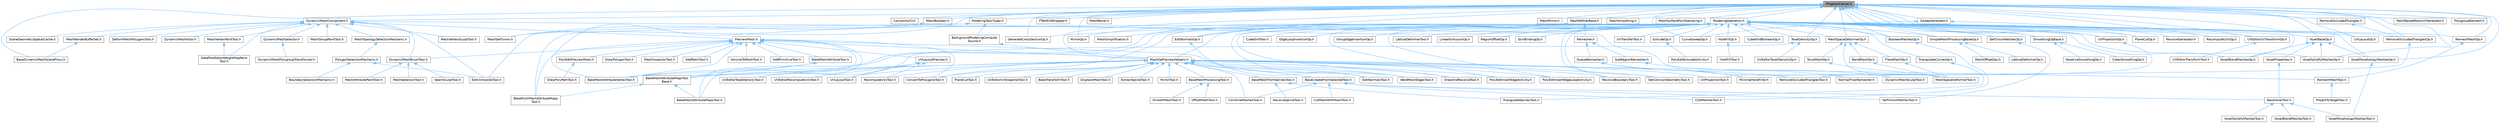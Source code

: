 digraph "ProgressCancel.h"
{
 // INTERACTIVE_SVG=YES
 // LATEX_PDF_SIZE
  bgcolor="transparent";
  edge [fontname=Helvetica,fontsize=10,labelfontname=Helvetica,labelfontsize=10];
  node [fontname=Helvetica,fontsize=10,shape=box,height=0.2,width=0.4];
  Node1 [id="Node000001",label="ProgressCancel.h",height=0.2,width=0.4,color="gray40", fillcolor="grey60", style="filled", fontcolor="black",tooltip=" "];
  Node1 -> Node2 [id="edge1_Node000001_Node000002",dir="back",color="steelblue1",style="solid",tooltip=" "];
  Node2 [id="Node000002",label="BaseDynamicMeshSceneProxy.h",height=0.2,width=0.4,color="grey40", fillcolor="white", style="filled",URL="$d2/dee/BaseDynamicMeshSceneProxy_8h.html",tooltip=" "];
  Node1 -> Node3 [id="edge2_Node000001_Node000003",dir="back",color="steelblue1",style="solid",tooltip=" "];
  Node3 [id="Node000003",label="BooleanMeshesOp.h",height=0.2,width=0.4,color="grey40", fillcolor="white", style="filled",URL="$d4/d35/BooleanMeshesOp_8h.html",tooltip=" "];
  Node3 -> Node4 [id="edge3_Node000003_Node000004",dir="back",color="steelblue1",style="solid",tooltip=" "];
  Node4 [id="Node000004",label="CSGMeshesTool.h",height=0.2,width=0.4,color="grey40", fillcolor="white", style="filled",URL="$db/dd1/CSGMeshesTool_8h.html",tooltip=" "];
  Node1 -> Node5 [id="edge4_Node000001_Node000005",dir="back",color="steelblue1",style="solid",tooltip=" "];
  Node5 [id="Node000005",label="ConvexHull3.h",height=0.2,width=0.4,color="grey40", fillcolor="white", style="filled",URL="$d2/d83/ConvexHull3_8h.html",tooltip=" "];
  Node1 -> Node6 [id="edge5_Node000001_Node000006",dir="back",color="steelblue1",style="solid",tooltip=" "];
  Node6 [id="Node000006",label="CurveSweepOp.h",height=0.2,width=0.4,color="grey40", fillcolor="white", style="filled",URL="$da/d58/CurveSweepOp_8h.html",tooltip=" "];
  Node1 -> Node7 [id="edge6_Node000001_Node000007",dir="back",color="steelblue1",style="solid",tooltip=" "];
  Node7 [id="Node000007",label="DynamicMeshComponent.h",height=0.2,width=0.4,color="grey40", fillcolor="white", style="filled",URL="$d8/d66/DynamicMeshComponent_8h.html",tooltip=" "];
  Node7 -> Node8 [id="edge7_Node000007_Node000008",dir="back",color="steelblue1",style="solid",tooltip=" "];
  Node8 [id="Node000008",label="DataflowEditorWeightMapPaint\lTool.h",height=0.2,width=0.4,color="grey40", fillcolor="white", style="filled",URL="$db/d46/DataflowEditorWeightMapPaintTool_8h.html",tooltip=" "];
  Node7 -> Node9 [id="edge8_Node000007_Node000009",dir="back",color="steelblue1",style="solid",tooltip=" "];
  Node9 [id="Node000009",label="DeformMeshPolygonsTool.h",height=0.2,width=0.4,color="grey40", fillcolor="white", style="filled",URL="$db/d72/DeformMeshPolygonsTool_8h.html",tooltip=" "];
  Node7 -> Node10 [id="edge9_Node000007_Node000010",dir="back",color="steelblue1",style="solid",tooltip=" "];
  Node10 [id="Node000010",label="DynamicMeshActor.h",height=0.2,width=0.4,color="grey40", fillcolor="white", style="filled",URL="$d1/d71/DynamicMeshActor_8h.html",tooltip=" "];
  Node7 -> Node11 [id="edge10_Node000007_Node000011",dir="back",color="steelblue1",style="solid",tooltip=" "];
  Node11 [id="Node000011",label="DynamicMeshBrushTool.h",height=0.2,width=0.4,color="grey40", fillcolor="white", style="filled",URL="$da/d04/DynamicMeshBrushTool_8h.html",tooltip=" "];
  Node11 -> Node12 [id="edge11_Node000011_Node000012",dir="back",color="steelblue1",style="solid",tooltip=" "];
  Node12 [id="Node000012",label="MeshAttributePaintTool.h",height=0.2,width=0.4,color="grey40", fillcolor="white", style="filled",URL="$d3/d29/MeshAttributePaintTool_8h.html",tooltip=" "];
  Node11 -> Node13 [id="edge12_Node000011_Node000013",dir="back",color="steelblue1",style="solid",tooltip=" "];
  Node13 [id="Node000013",label="MeshSelectionTool.h",height=0.2,width=0.4,color="grey40", fillcolor="white", style="filled",URL="$d8/d80/MeshSelectionTool_8h.html",tooltip=" "];
  Node11 -> Node14 [id="edge13_Node000011_Node000014",dir="back",color="steelblue1",style="solid",tooltip=" "];
  Node14 [id="Node000014",label="SeamSculptTool.h",height=0.2,width=0.4,color="grey40", fillcolor="white", style="filled",URL="$d1/d31/SeamSculptTool_8h.html",tooltip=" "];
  Node7 -> Node15 [id="edge14_Node000007_Node000015",dir="back",color="steelblue1",style="solid",tooltip=" "];
  Node15 [id="Node000015",label="DynamicMeshSelector.h",height=0.2,width=0.4,color="grey40", fillcolor="white", style="filled",URL="$dc/d01/DynamicMeshSelector_8h.html",tooltip=" "];
  Node15 -> Node16 [id="edge15_Node000015_Node000016",dir="back",color="steelblue1",style="solid",tooltip=" "];
  Node16 [id="Node000016",label="DynamicMeshPolygroupTransformer.h",height=0.2,width=0.4,color="grey40", fillcolor="white", style="filled",URL="$dc/db2/DynamicMeshPolygroupTransformer_8h.html",tooltip=" "];
  Node7 -> Node17 [id="edge16_Node000007_Node000017",dir="back",color="steelblue1",style="solid",tooltip=" "];
  Node17 [id="Node000017",label="EditUVIslandsTool.h",height=0.2,width=0.4,color="grey40", fillcolor="white", style="filled",URL="$d0/de4/EditUVIslandsTool_8h.html",tooltip=" "];
  Node7 -> Node18 [id="edge17_Node000007_Node000018",dir="back",color="steelblue1",style="solid",tooltip=" "];
  Node18 [id="Node000018",label="MeshGroupPaintTool.h",height=0.2,width=0.4,color="grey40", fillcolor="white", style="filled",URL="$dd/d04/MeshGroupPaintTool_8h.html",tooltip=" "];
  Node7 -> Node19 [id="edge18_Node000007_Node000019",dir="back",color="steelblue1",style="solid",tooltip=" "];
  Node19 [id="Node000019",label="MeshRenderBufferSet.h",height=0.2,width=0.4,color="grey40", fillcolor="white", style="filled",URL="$de/dc2/MeshRenderBufferSet_8h.html",tooltip=" "];
  Node19 -> Node2 [id="edge19_Node000019_Node000002",dir="back",color="steelblue1",style="solid",tooltip=" "];
  Node7 -> Node20 [id="edge20_Node000007_Node000020",dir="back",color="steelblue1",style="solid",tooltip=" "];
  Node20 [id="Node000020",label="MeshSpaceDeformerTool.h",height=0.2,width=0.4,color="grey40", fillcolor="white", style="filled",URL="$d7/dc8/MeshSpaceDeformerTool_8h.html",tooltip=" "];
  Node7 -> Node21 [id="edge21_Node000007_Node000021",dir="back",color="steelblue1",style="solid",tooltip=" "];
  Node21 [id="Node000021",label="MeshTopologySelectionMechanic.h",height=0.2,width=0.4,color="grey40", fillcolor="white", style="filled",URL="$d5/d15/MeshTopologySelectionMechanic_8h.html",tooltip=" "];
  Node21 -> Node22 [id="edge22_Node000021_Node000022",dir="back",color="steelblue1",style="solid",tooltip=" "];
  Node22 [id="Node000022",label="PolygonSelectionMechanic.h",height=0.2,width=0.4,color="grey40", fillcolor="white", style="filled",URL="$da/dff/PolygonSelectionMechanic_8h.html",tooltip=" "];
  Node22 -> Node23 [id="edge23_Node000022_Node000023",dir="back",color="steelblue1",style="solid",tooltip=" "];
  Node23 [id="Node000023",label="BoundarySelectionMechanic.h",height=0.2,width=0.4,color="grey40", fillcolor="white", style="filled",URL="$d8/dd6/BoundarySelectionMechanic_8h.html",tooltip=" "];
  Node22 -> Node17 [id="edge24_Node000022_Node000017",dir="back",color="steelblue1",style="solid",tooltip=" "];
  Node7 -> Node24 [id="edge25_Node000007_Node000024",dir="back",color="steelblue1",style="solid",tooltip=" "];
  Node24 [id="Node000024",label="MeshVertexPaintTool.h",height=0.2,width=0.4,color="grey40", fillcolor="white", style="filled",URL="$db/d74/MeshVertexPaintTool_8h.html",tooltip=" "];
  Node24 -> Node8 [id="edge26_Node000024_Node000008",dir="back",color="steelblue1",style="solid",tooltip=" "];
  Node7 -> Node25 [id="edge27_Node000007_Node000025",dir="back",color="steelblue1",style="solid",tooltip=" "];
  Node25 [id="Node000025",label="MeshVertexSculptTool.h",height=0.2,width=0.4,color="grey40", fillcolor="white", style="filled",URL="$dc/da6/MeshVertexSculptTool_8h.html",tooltip=" "];
  Node7 -> Node26 [id="edge28_Node000007_Node000026",dir="back",color="steelblue1",style="solid",tooltip=" "];
  Node26 [id="Node000026",label="PreviewMesh.h",height=0.2,width=0.4,color="grey40", fillcolor="white", style="filled",URL="$d6/d30/PreviewMesh_8h.html",tooltip=" "];
  Node26 -> Node27 [id="edge29_Node000026_Node000027",dir="back",color="steelblue1",style="solid",tooltip=" "];
  Node27 [id="Node000027",label="AddPatchTool.h",height=0.2,width=0.4,color="grey40", fillcolor="white", style="filled",URL="$d5/deb/AddPatchTool_8h.html",tooltip=" "];
  Node26 -> Node28 [id="edge30_Node000026_Node000028",dir="back",color="steelblue1",style="solid",tooltip=" "];
  Node28 [id="Node000028",label="AddPrimitiveTool.h",height=0.2,width=0.4,color="grey40", fillcolor="white", style="filled",URL="$d5/dbf/AddPrimitiveTool_8h.html",tooltip=" "];
  Node26 -> Node29 [id="edge31_Node000026_Node000029",dir="back",color="steelblue1",style="solid",tooltip=" "];
  Node29 [id="Node000029",label="BakeMeshAttributeMapsTool.h",height=0.2,width=0.4,color="grey40", fillcolor="white", style="filled",URL="$d8/d14/BakeMeshAttributeMapsTool_8h.html",tooltip=" "];
  Node26 -> Node30 [id="edge32_Node000026_Node000030",dir="back",color="steelblue1",style="solid",tooltip=" "];
  Node30 [id="Node000030",label="BakeMeshAttributeMapsTool\lBase.h",height=0.2,width=0.4,color="grey40", fillcolor="white", style="filled",URL="$dc/d68/BakeMeshAttributeMapsToolBase_8h.html",tooltip=" "];
  Node30 -> Node29 [id="edge33_Node000030_Node000029",dir="back",color="steelblue1",style="solid",tooltip=" "];
  Node30 -> Node31 [id="edge34_Node000030_Node000031",dir="back",color="steelblue1",style="solid",tooltip=" "];
  Node31 [id="Node000031",label="BakeMultiMeshAttributeMaps\lTool.h",height=0.2,width=0.4,color="grey40", fillcolor="white", style="filled",URL="$d7/d65/BakeMultiMeshAttributeMapsTool_8h.html",tooltip=" "];
  Node26 -> Node32 [id="edge35_Node000026_Node000032",dir="back",color="steelblue1",style="solid",tooltip=" "];
  Node32 [id="Node000032",label="BakeMeshAttributeTool.h",height=0.2,width=0.4,color="grey40", fillcolor="white", style="filled",URL="$d0/d82/BakeMeshAttributeTool_8h.html",tooltip=" "];
  Node32 -> Node30 [id="edge36_Node000032_Node000030",dir="back",color="steelblue1",style="solid",tooltip=" "];
  Node32 -> Node33 [id="edge37_Node000032_Node000033",dir="back",color="steelblue1",style="solid",tooltip=" "];
  Node33 [id="Node000033",label="BakeMeshAttributeVertexTool.h",height=0.2,width=0.4,color="grey40", fillcolor="white", style="filled",URL="$d6/d76/BakeMeshAttributeVertexTool_8h.html",tooltip=" "];
  Node26 -> Node33 [id="edge38_Node000026_Node000033",dir="back",color="steelblue1",style="solid",tooltip=" "];
  Node26 -> Node31 [id="edge39_Node000026_Node000031",dir="back",color="steelblue1",style="solid",tooltip=" "];
  Node26 -> Node34 [id="edge40_Node000026_Node000034",dir="back",color="steelblue1",style="solid",tooltip=" "];
  Node34 [id="Node000034",label="ConvertToPolygonsTool.h",height=0.2,width=0.4,color="grey40", fillcolor="white", style="filled",URL="$d7/d5a/ConvertToPolygonsTool_8h.html",tooltip=" "];
  Node26 -> Node35 [id="edge41_Node000026_Node000035",dir="back",color="steelblue1",style="solid",tooltip=" "];
  Node35 [id="Node000035",label="DrawPolygonTool.h",height=0.2,width=0.4,color="grey40", fillcolor="white", style="filled",URL="$d0/d15/DrawPolygonTool_8h.html",tooltip=" "];
  Node26 -> Node11 [id="edge42_Node000026_Node000011",dir="back",color="steelblue1",style="solid",tooltip=" "];
  Node26 -> Node36 [id="edge43_Node000026_Node000036",dir="back",color="steelblue1",style="solid",tooltip=" "];
  Node36 [id="Node000036",label="MeshInspectorTool.h",height=0.2,width=0.4,color="grey40", fillcolor="white", style="filled",URL="$de/da1/MeshInspectorTool_8h.html",tooltip=" "];
  Node26 -> Node37 [id="edge44_Node000026_Node000037",dir="back",color="steelblue1",style="solid",tooltip=" "];
  Node37 [id="Node000037",label="MeshOpPreviewHelpers.h",height=0.2,width=0.4,color="grey40", fillcolor="white", style="filled",URL="$de/d33/MeshOpPreviewHelpers_8h.html",tooltip=" "];
  Node37 -> Node30 [id="edge45_Node000037_Node000030",dir="back",color="steelblue1",style="solid",tooltip=" "];
  Node37 -> Node33 [id="edge46_Node000037_Node000033",dir="back",color="steelblue1",style="solid",tooltip=" "];
  Node37 -> Node38 [id="edge47_Node000037_Node000038",dir="back",color="steelblue1",style="solid",tooltip=" "];
  Node38 [id="Node000038",label="BakeTransformTool.h",height=0.2,width=0.4,color="grey40", fillcolor="white", style="filled",URL="$dc/d39/BakeTransformTool_8h.html",tooltip=" "];
  Node37 -> Node39 [id="edge48_Node000037_Node000039",dir="back",color="steelblue1",style="solid",tooltip=" "];
  Node39 [id="Node000039",label="BaseCreateFromSelectedTool.h",height=0.2,width=0.4,color="grey40", fillcolor="white", style="filled",URL="$de/dc7/BaseCreateFromSelectedTool_8h.html",tooltip=" "];
  Node39 -> Node40 [id="edge49_Node000039_Node000040",dir="back",color="steelblue1",style="solid",tooltip=" "];
  Node40 [id="Node000040",label="BaseVoxelTool.h",height=0.2,width=0.4,color="grey40", fillcolor="white", style="filled",URL="$db/d63/BaseVoxelTool_8h.html",tooltip=" "];
  Node40 -> Node41 [id="edge50_Node000040_Node000041",dir="back",color="steelblue1",style="solid",tooltip=" "];
  Node41 [id="Node000041",label="VoxelBlendMeshesTool.h",height=0.2,width=0.4,color="grey40", fillcolor="white", style="filled",URL="$da/d0e/VoxelBlendMeshesTool_8h.html",tooltip=" "];
  Node40 -> Node42 [id="edge51_Node000040_Node000042",dir="back",color="steelblue1",style="solid",tooltip=" "];
  Node42 [id="Node000042",label="VoxelMorphologyMeshesTool.h",height=0.2,width=0.4,color="grey40", fillcolor="white", style="filled",URL="$dc/d30/VoxelMorphologyMeshesTool_8h.html",tooltip=" "];
  Node40 -> Node43 [id="edge52_Node000040_Node000043",dir="back",color="steelblue1",style="solid",tooltip=" "];
  Node43 [id="Node000043",label="VoxelSolidifyMeshesTool.h",height=0.2,width=0.4,color="grey40", fillcolor="white", style="filled",URL="$de/da2/VoxelSolidifyMeshesTool_8h.html",tooltip=" "];
  Node39 -> Node4 [id="edge53_Node000039_Node000004",dir="back",color="steelblue1",style="solid",tooltip=" "];
  Node39 -> Node44 [id="edge54_Node000039_Node000044",dir="back",color="steelblue1",style="solid",tooltip=" "];
  Node44 [id="Node000044",label="CombineMeshesTool.h",height=0.2,width=0.4,color="grey40", fillcolor="white", style="filled",URL="$dd/da3/CombineMeshesTool_8h.html",tooltip=" "];
  Node39 -> Node45 [id="edge55_Node000039_Node000045",dir="back",color="steelblue1",style="solid",tooltip=" "];
  Node45 [id="Node000045",label="CutMeshWithMeshTool.h",height=0.2,width=0.4,color="grey40", fillcolor="white", style="filled",URL="$d2/d2c/CutMeshWithMeshTool_8h.html",tooltip=" "];
  Node39 -> Node46 [id="edge56_Node000039_Node000046",dir="back",color="steelblue1",style="solid",tooltip=" "];
  Node46 [id="Node000046",label="SelfUnionMeshesTool.h",height=0.2,width=0.4,color="grey40", fillcolor="white", style="filled",URL="$dc/dad/SelfUnionMeshesTool_8h.html",tooltip=" "];
  Node37 -> Node47 [id="edge57_Node000037_Node000047",dir="back",color="steelblue1",style="solid",tooltip=" "];
  Node47 [id="Node000047",label="BaseMeshFromSplinesTool.h",height=0.2,width=0.4,color="grey40", fillcolor="white", style="filled",URL="$da/d31/BaseMeshFromSplinesTool_8h.html",tooltip=" "];
  Node47 -> Node48 [id="edge58_Node000047_Node000048",dir="back",color="steelblue1",style="solid",tooltip=" "];
  Node48 [id="Node000048",label="RevolveSplineTool.h",height=0.2,width=0.4,color="grey40", fillcolor="white", style="filled",URL="$d3/d36/RevolveSplineTool_8h.html",tooltip=" "];
  Node47 -> Node49 [id="edge59_Node000047_Node000049",dir="back",color="steelblue1",style="solid",tooltip=" "];
  Node49 [id="Node000049",label="TriangulateSplinesTool.h",height=0.2,width=0.4,color="grey40", fillcolor="white", style="filled",URL="$d9/de6/TriangulateSplinesTool_8h.html",tooltip=" "];
  Node37 -> Node50 [id="edge60_Node000037_Node000050",dir="back",color="steelblue1",style="solid",tooltip=" "];
  Node50 [id="Node000050",label="BaseMeshProcessingTool.h",height=0.2,width=0.4,color="grey40", fillcolor="white", style="filled",URL="$d4/d77/BaseMeshProcessingTool_8h.html",tooltip=" "];
  Node50 -> Node51 [id="edge61_Node000050_Node000051",dir="back",color="steelblue1",style="solid",tooltip=" "];
  Node51 [id="Node000051",label="OffsetMeshTool.h",height=0.2,width=0.4,color="grey40", fillcolor="white", style="filled",URL="$da/d01/OffsetMeshTool_8h.html",tooltip=" "];
  Node50 -> Node52 [id="edge62_Node000050_Node000052",dir="back",color="steelblue1",style="solid",tooltip=" "];
  Node52 [id="Node000052",label="SmoothMeshTool.h",height=0.2,width=0.4,color="grey40", fillcolor="white", style="filled",URL="$da/da9/SmoothMeshTool_8h.html",tooltip=" "];
  Node37 -> Node44 [id="edge63_Node000037_Node000044",dir="back",color="steelblue1",style="solid",tooltip=" "];
  Node37 -> Node34 [id="edge64_Node000037_Node000034",dir="back",color="steelblue1",style="solid",tooltip=" "];
  Node37 -> Node53 [id="edge65_Node000037_Node000053",dir="back",color="steelblue1",style="solid",tooltip=" "];
  Node53 [id="Node000053",label="DisplaceMeshTool.h",height=0.2,width=0.4,color="grey40", fillcolor="white", style="filled",URL="$da/d28/DisplaceMeshTool_8h.html",tooltip=" "];
  Node37 -> Node54 [id="edge66_Node000037_Node000054",dir="back",color="steelblue1",style="solid",tooltip=" "];
  Node54 [id="Node000054",label="DrawAndRevolveTool.h",height=0.2,width=0.4,color="grey40", fillcolor="white", style="filled",URL="$d8/d06/DrawAndRevolveTool_8h.html",tooltip=" "];
  Node37 -> Node55 [id="edge67_Node000037_Node000055",dir="back",color="steelblue1",style="solid",tooltip=" "];
  Node55 [id="Node000055",label="EditNormalsTool.h",height=0.2,width=0.4,color="grey40", fillcolor="white", style="filled",URL="$de/d53/EditNormalsTool_8h.html",tooltip=" "];
  Node37 -> Node56 [id="edge68_Node000037_Node000056",dir="back",color="steelblue1",style="solid",tooltip=" "];
  Node56 [id="Node000056",label="ExtractSplineTool.h",height=0.2,width=0.4,color="grey40", fillcolor="white", style="filled",URL="$d3/d4d/ExtractSplineTool_8h.html",tooltip=" "];
  Node37 -> Node57 [id="edge69_Node000037_Node000057",dir="back",color="steelblue1",style="solid",tooltip=" "];
  Node57 [id="Node000057",label="MirrorTool.h",height=0.2,width=0.4,color="grey40", fillcolor="white", style="filled",URL="$d3/dc9/MirrorTool_8h.html",tooltip=" "];
  Node37 -> Node58 [id="edge70_Node000037_Node000058",dir="back",color="steelblue1",style="solid",tooltip=" "];
  Node58 [id="Node000058",label="PlaneCutTool.h",height=0.2,width=0.4,color="grey40", fillcolor="white", style="filled",URL="$dd/def/PlaneCutTool_8h.html",tooltip=" "];
  Node37 -> Node59 [id="edge71_Node000037_Node000059",dir="back",color="steelblue1",style="solid",tooltip=" "];
  Node59 [id="Node000059",label="PolyEditInsertEdgeActivity.h",height=0.2,width=0.4,color="grey40", fillcolor="white", style="filled",URL="$d1/d26/PolyEditInsertEdgeActivity_8h.html",tooltip=" "];
  Node37 -> Node60 [id="edge72_Node000037_Node000060",dir="back",color="steelblue1",style="solid",tooltip=" "];
  Node60 [id="Node000060",label="PolyEditInsertEdgeLoopActivity.h",height=0.2,width=0.4,color="grey40", fillcolor="white", style="filled",URL="$d5/d37/PolyEditInsertEdgeLoopActivity_8h.html",tooltip=" "];
  Node37 -> Node61 [id="edge73_Node000037_Node000061",dir="back",color="steelblue1",style="solid",tooltip=" "];
  Node61 [id="Node000061",label="RecomputeUVsTool.h",height=0.2,width=0.4,color="grey40", fillcolor="white", style="filled",URL="$d0/d92/RecomputeUVsTool_8h.html",tooltip=" "];
  Node37 -> Node62 [id="edge74_Node000037_Node000062",dir="back",color="steelblue1",style="solid",tooltip=" "];
  Node62 [id="Node000062",label="RemeshMeshTool.h",height=0.2,width=0.4,color="grey40", fillcolor="white", style="filled",URL="$dc/dd6/RemeshMeshTool_8h.html",tooltip=" "];
  Node62 -> Node63 [id="edge75_Node000062_Node000063",dir="back",color="steelblue1",style="solid",tooltip=" "];
  Node63 [id="Node000063",label="ProjectToTargetTool.h",height=0.2,width=0.4,color="grey40", fillcolor="white", style="filled",URL="$d3/daa/ProjectToTargetTool_8h.html",tooltip=" "];
  Node37 -> Node64 [id="edge76_Node000037_Node000064",dir="back",color="steelblue1",style="solid",tooltip=" "];
  Node64 [id="Node000064",label="RemoveOccludedTrianglesTool.h",height=0.2,width=0.4,color="grey40", fillcolor="white", style="filled",URL="$d9/da1/RemoveOccludedTrianglesTool_8h.html",tooltip=" "];
  Node37 -> Node65 [id="edge77_Node000037_Node000065",dir="back",color="steelblue1",style="solid",tooltip=" "];
  Node65 [id="Node000065",label="RevolveBoundaryTool.h",height=0.2,width=0.4,color="grey40", fillcolor="white", style="filled",URL="$da/dce/RevolveBoundaryTool_8h.html",tooltip=" "];
  Node37 -> Node66 [id="edge78_Node000037_Node000066",dir="back",color="steelblue1",style="solid",tooltip=" "];
  Node66 [id="Node000066",label="SetCollisionGeometryTool.h",height=0.2,width=0.4,color="grey40", fillcolor="white", style="filled",URL="$d0/de6/SetCollisionGeometryTool_8h.html",tooltip=" "];
  Node37 -> Node67 [id="edge79_Node000037_Node000067",dir="back",color="steelblue1",style="solid",tooltip=" "];
  Node67 [id="Node000067",label="UVEditorUVSnapshotTool.h",height=0.2,width=0.4,color="grey40", fillcolor="white", style="filled",URL="$d4/dd6/UVEditorUVSnapshotTool_8h.html",tooltip=" "];
  Node37 -> Node68 [id="edge80_Node000037_Node000068",dir="back",color="steelblue1",style="solid",tooltip=" "];
  Node68 [id="Node000068",label="UVLayoutTool.h",height=0.2,width=0.4,color="grey40", fillcolor="white", style="filled",URL="$d6/d89/UVLayoutTool_8h.html",tooltip=" "];
  Node37 -> Node69 [id="edge81_Node000037_Node000069",dir="back",color="steelblue1",style="solid",tooltip=" "];
  Node69 [id="Node000069",label="UVProjectionTool.h",height=0.2,width=0.4,color="grey40", fillcolor="white", style="filled",URL="$d5/d4f/UVProjectionTool_8h.html",tooltip=" "];
  Node37 -> Node70 [id="edge82_Node000037_Node000070",dir="back",color="steelblue1",style="solid",tooltip=" "];
  Node70 [id="Node000070",label="WeldMeshEdgesTool.h",height=0.2,width=0.4,color="grey40", fillcolor="white", style="filled",URL="$d5/d6e/WeldMeshEdgesTool_8h.html",tooltip=" "];
  Node26 -> Node71 [id="edge83_Node000026_Node000071",dir="back",color="steelblue1",style="solid",tooltip=" "];
  Node71 [id="Node000071",label="PolyEditPreviewMesh.h",height=0.2,width=0.4,color="grey40", fillcolor="white", style="filled",URL="$d2/de8/PolyEditPreviewMesh_8h.html",tooltip=" "];
  Node71 -> Node72 [id="edge84_Node000071_Node000072",dir="back",color="steelblue1",style="solid",tooltip=" "];
  Node72 [id="Node000072",label="DrawPolyPathTool.h",height=0.2,width=0.4,color="grey40", fillcolor="white", style="filled",URL="$dc/d3e/DrawPolyPathTool_8h.html",tooltip=" "];
  Node26 -> Node73 [id="edge85_Node000026_Node000073",dir="back",color="steelblue1",style="solid",tooltip=" "];
  Node73 [id="Node000073",label="UVLayoutPreview.h",height=0.2,width=0.4,color="grey40", fillcolor="white", style="filled",URL="$dd/d16/UVLayoutPreview_8h.html",tooltip=" "];
  Node73 -> Node61 [id="edge86_Node000073_Node000061",dir="back",color="steelblue1",style="solid",tooltip=" "];
  Node73 -> Node74 [id="edge87_Node000073_Node000074",dir="back",color="steelblue1",style="solid",tooltip=" "];
  Node74 [id="Node000074",label="UVEditorRecomputeUVsTool.h",height=0.2,width=0.4,color="grey40", fillcolor="white", style="filled",URL="$d2/db8/UVEditorRecomputeUVsTool_8h.html",tooltip=" "];
  Node73 -> Node75 [id="edge88_Node000073_Node000075",dir="back",color="steelblue1",style="solid",tooltip=" "];
  Node75 [id="Node000075",label="UVEditorTexelDensityTool.h",height=0.2,width=0.4,color="grey40", fillcolor="white", style="filled",URL="$d0/d8b/UVEditorTexelDensityTool_8h.html",tooltip=" "];
  Node73 -> Node68 [id="edge89_Node000073_Node000068",dir="back",color="steelblue1",style="solid",tooltip=" "];
  Node26 -> Node76 [id="edge90_Node000026_Node000076",dir="back",color="steelblue1",style="solid",tooltip=" "];
  Node76 [id="Node000076",label="VolumeToMeshTool.h",height=0.2,width=0.4,color="grey40", fillcolor="white", style="filled",URL="$de/d64/VolumeToMeshTool_8h.html",tooltip=" "];
  Node26 -> Node70 [id="edge91_Node000026_Node000070",dir="back",color="steelblue1",style="solid",tooltip=" "];
  Node7 -> Node77 [id="edge92_Node000007_Node000077",dir="back",color="steelblue1",style="solid",tooltip=" "];
  Node77 [id="Node000077",label="SceneGeometrySpatialCache.h",height=0.2,width=0.4,color="grey40", fillcolor="white", style="filled",URL="$d6/d6f/SceneGeometrySpatialCache_8h.html",tooltip=" "];
  Node1 -> Node78 [id="edge93_Node000001_Node000078",dir="back",color="steelblue1",style="solid",tooltip=" "];
  Node78 [id="Node000078",label="EditNormalsOp.h",height=0.2,width=0.4,color="grey40", fillcolor="white", style="filled",URL="$de/dc5/EditNormalsOp_8h.html",tooltip=" "];
  Node78 -> Node55 [id="edge94_Node000078_Node000055",dir="back",color="steelblue1",style="solid",tooltip=" "];
  Node1 -> Node79 [id="edge95_Node000001_Node000079",dir="back",color="steelblue1",style="solid",tooltip=" "];
  Node79 [id="Node000079",label="FTetWildWrapper.h",height=0.2,width=0.4,color="grey40", fillcolor="white", style="filled",URL="$dd/dc0/FTetWildWrapper_8h.html",tooltip=" "];
  Node1 -> Node80 [id="edge96_Node000001_Node000080",dir="back",color="steelblue1",style="solid",tooltip=" "];
  Node80 [id="Node000080",label="GenerateCrossSectionOp.h",height=0.2,width=0.4,color="grey40", fillcolor="white", style="filled",URL="$d2/d21/GenerateCrossSectionOp_8h.html",tooltip=" "];
  Node1 -> Node81 [id="edge97_Node000001_Node000081",dir="back",color="steelblue1",style="solid",tooltip=" "];
  Node81 [id="Node000081",label="MeshBevel.h",height=0.2,width=0.4,color="grey40", fillcolor="white", style="filled",URL="$de/d89/MeshBevel_8h.html",tooltip=" "];
  Node1 -> Node82 [id="edge98_Node000001_Node000082",dir="back",color="steelblue1",style="solid",tooltip=" "];
  Node82 [id="Node000082",label="MeshBoolean.h",height=0.2,width=0.4,color="grey40", fillcolor="white", style="filled",URL="$dc/d24/MeshBoolean_8h.html",tooltip=" "];
  Node82 -> Node83 [id="edge99_Node000082_Node000083",dir="back",color="steelblue1",style="solid",tooltip=" "];
  Node83 [id="Node000083",label="MeshSelfUnion.h",height=0.2,width=0.4,color="grey40", fillcolor="white", style="filled",URL="$d0/d5f/MeshSelfUnion_8h.html",tooltip=" "];
  Node1 -> Node84 [id="edge100_Node000001_Node000084",dir="back",color="steelblue1",style="solid",tooltip=" "];
  Node84 [id="Node000084",label="MeshMirror.h",height=0.2,width=0.4,color="grey40", fillcolor="white", style="filled",URL="$d9/d6a/MeshMirror_8h.html",tooltip=" "];
  Node1 -> Node37 [id="edge101_Node000001_Node000037",dir="back",color="steelblue1",style="solid",tooltip=" "];
  Node1 -> Node85 [id="edge102_Node000001_Node000085",dir="back",color="steelblue1",style="solid",tooltip=" "];
  Node85 [id="Node000085",label="MeshRefinerBase.h",height=0.2,width=0.4,color="grey40", fillcolor="white", style="filled",URL="$dc/d16/MeshRefinerBase_8h.html",tooltip=" "];
  Node85 -> Node86 [id="edge103_Node000085_Node000086",dir="back",color="steelblue1",style="solid",tooltip=" "];
  Node86 [id="Node000086",label="MeshSimplification.h",height=0.2,width=0.4,color="grey40", fillcolor="white", style="filled",URL="$d7/de9/MeshSimplification_8h.html",tooltip=" "];
  Node85 -> Node87 [id="edge104_Node000085_Node000087",dir="back",color="steelblue1",style="solid",tooltip=" "];
  Node87 [id="Node000087",label="Remesher.h",height=0.2,width=0.4,color="grey40", fillcolor="white", style="filled",URL="$da/d9d/Remesher_8h.html",tooltip=" "];
  Node87 -> Node88 [id="edge105_Node000087_Node000088",dir="back",color="steelblue1",style="solid",tooltip=" "];
  Node88 [id="Node000088",label="QueueRemesher.h",height=0.2,width=0.4,color="grey40", fillcolor="white", style="filled",URL="$d6/d19/QueueRemesher_8h.html",tooltip=" "];
  Node88 -> Node89 [id="edge106_Node000088_Node000089",dir="back",color="steelblue1",style="solid",tooltip=" "];
  Node89 [id="Node000089",label="MinimalHoleFiller.h",height=0.2,width=0.4,color="grey40", fillcolor="white", style="filled",URL="$dc/d8e/MinimalHoleFiller_8h.html",tooltip=" "];
  Node88 -> Node90 [id="edge107_Node000088_Node000090",dir="back",color="steelblue1",style="solid",tooltip=" "];
  Node90 [id="Node000090",label="NormalFlowRemesher.h",height=0.2,width=0.4,color="grey40", fillcolor="white", style="filled",URL="$df/d53/NormalFlowRemesher_8h.html",tooltip=" "];
  Node87 -> Node91 [id="edge108_Node000087_Node000091",dir="back",color="steelblue1",style="solid",tooltip=" "];
  Node91 [id="Node000091",label="SubRegionRemesher.h",height=0.2,width=0.4,color="grey40", fillcolor="white", style="filled",URL="$d9/d7c/SubRegionRemesher_8h.html",tooltip=" "];
  Node91 -> Node92 [id="edge109_Node000091_Node000092",dir="back",color="steelblue1",style="solid",tooltip=" "];
  Node92 [id="Node000092",label="DynamicMeshSculptTool.h",height=0.2,width=0.4,color="grey40", fillcolor="white", style="filled",URL="$d6/d16/DynamicMeshSculptTool_8h.html",tooltip=" "];
  Node1 -> Node83 [id="edge110_Node000001_Node000083",dir="back",color="steelblue1",style="solid",tooltip=" "];
  Node1 -> Node93 [id="edge111_Node000001_Node000093",dir="back",color="steelblue1",style="solid",tooltip=" "];
  Node93 [id="Node000093",label="MeshSmoothing.h",height=0.2,width=0.4,color="grey40", fillcolor="white", style="filled",URL="$d8/d47/MeshSmoothing_8h.html",tooltip=" "];
  Node1 -> Node94 [id="edge112_Node000001_Node000094",dir="back",color="steelblue1",style="solid",tooltip=" "];
  Node94 [id="Node000094",label="MeshSpaceDeformerOp.h",height=0.2,width=0.4,color="grey40", fillcolor="white", style="filled",URL="$df/dc0/MeshSpaceDeformerOp_8h.html",tooltip=" "];
  Node94 -> Node95 [id="edge113_Node000094_Node000095",dir="back",color="steelblue1",style="solid",tooltip=" "];
  Node95 [id="Node000095",label="BendMeshOp.h",height=0.2,width=0.4,color="grey40", fillcolor="white", style="filled",URL="$d8/d5d/BendMeshOp_8h.html",tooltip=" "];
  Node95 -> Node20 [id="edge114_Node000095_Node000020",dir="back",color="steelblue1",style="solid",tooltip=" "];
  Node94 -> Node96 [id="edge115_Node000094_Node000096",dir="back",color="steelblue1",style="solid",tooltip=" "];
  Node96 [id="Node000096",label="FlareMeshOp.h",height=0.2,width=0.4,color="grey40", fillcolor="white", style="filled",URL="$d8/d05/FlareMeshOp_8h.html",tooltip=" "];
  Node96 -> Node20 [id="edge116_Node000096_Node000020",dir="back",color="steelblue1",style="solid",tooltip=" "];
  Node94 -> Node20 [id="edge117_Node000094_Node000020",dir="back",color="steelblue1",style="solid",tooltip=" "];
  Node94 -> Node97 [id="edge118_Node000094_Node000097",dir="back",color="steelblue1",style="solid",tooltip=" "];
  Node97 [id="Node000097",label="TwistMeshOp.h",height=0.2,width=0.4,color="grey40", fillcolor="white", style="filled",URL="$dc/d18/TwistMeshOp_8h.html",tooltip=" "];
  Node97 -> Node20 [id="edge119_Node000097_Node000020",dir="back",color="steelblue1",style="solid",tooltip=" "];
  Node1 -> Node98 [id="edge120_Node000001_Node000098",dir="back",color="steelblue1",style="solid",tooltip=" "];
  Node98 [id="Node000098",label="MeshSurfacePointSampling.h",height=0.2,width=0.4,color="grey40", fillcolor="white", style="filled",URL="$d0/d6f/MeshSurfacePointSampling_8h.html",tooltip=" "];
  Node1 -> Node99 [id="edge121_Node000001_Node000099",dir="back",color="steelblue1",style="solid",tooltip=" "];
  Node99 [id="Node000099",label="MirrorOp.h",height=0.2,width=0.4,color="grey40", fillcolor="white", style="filled",URL="$d8/d91/MirrorOp_8h.html",tooltip=" "];
  Node1 -> Node100 [id="edge122_Node000001_Node000100",dir="back",color="steelblue1",style="solid",tooltip=" "];
  Node100 [id="Node000100",label="ModelingOperators.h",height=0.2,width=0.4,color="grey40", fillcolor="white", style="filled",URL="$d8/d7a/ModelingOperators_8h.html",tooltip=" "];
  Node100 -> Node29 [id="edge123_Node000100_Node000029",dir="back",color="steelblue1",style="solid",tooltip=" "];
  Node100 -> Node30 [id="edge124_Node000100_Node000030",dir="back",color="steelblue1",style="solid",tooltip=" "];
  Node100 -> Node33 [id="edge125_Node000100_Node000033",dir="back",color="steelblue1",style="solid",tooltip=" "];
  Node100 -> Node31 [id="edge126_Node000100_Node000031",dir="back",color="steelblue1",style="solid",tooltip=" "];
  Node100 -> Node3 [id="edge127_Node000100_Node000003",dir="back",color="steelblue1",style="solid",tooltip=" "];
  Node100 -> Node34 [id="edge128_Node000100_Node000034",dir="back",color="steelblue1",style="solid",tooltip=" "];
  Node100 -> Node101 [id="edge129_Node000100_Node000101",dir="back",color="steelblue1",style="solid",tooltip=" "];
  Node101 [id="Node000101",label="CubeGridBooleanOp.h",height=0.2,width=0.4,color="grey40", fillcolor="white", style="filled",URL="$d8/d28/CubeGridBooleanOp_8h.html",tooltip=" "];
  Node100 -> Node102 [id="edge130_Node000100_Node000102",dir="back",color="steelblue1",style="solid",tooltip=" "];
  Node102 [id="Node000102",label="CubeGridTool.h",height=0.2,width=0.4,color="grey40", fillcolor="white", style="filled",URL="$d3/d38/CubeGridTool_8h.html",tooltip=" "];
  Node100 -> Node6 [id="edge131_Node000100_Node000006",dir="back",color="steelblue1",style="solid",tooltip=" "];
  Node100 -> Node54 [id="edge132_Node000100_Node000054",dir="back",color="steelblue1",style="solid",tooltip=" "];
  Node100 -> Node103 [id="edge133_Node000100_Node000103",dir="back",color="steelblue1",style="solid",tooltip=" "];
  Node103 [id="Node000103",label="EdgeLoopInsertionOp.h",height=0.2,width=0.4,color="grey40", fillcolor="white", style="filled",URL="$d7/d5d/EdgeLoopInsertionOp_8h.html",tooltip=" "];
  Node100 -> Node78 [id="edge134_Node000100_Node000078",dir="back",color="steelblue1",style="solid",tooltip=" "];
  Node100 -> Node104 [id="edge135_Node000100_Node000104",dir="back",color="steelblue1",style="solid",tooltip=" "];
  Node104 [id="Node000104",label="ExtrudeOp.h",height=0.2,width=0.4,color="grey40", fillcolor="white", style="filled",URL="$d9/dfa/ExtrudeOp_8h.html",tooltip=" "];
  Node104 -> Node105 [id="edge136_Node000104_Node000105",dir="back",color="steelblue1",style="solid",tooltip=" "];
  Node105 [id="Node000105",label="PolyEditExtrudeActivity.h",height=0.2,width=0.4,color="grey40", fillcolor="white", style="filled",URL="$db/d72/PolyEditExtrudeActivity_8h.html",tooltip=" "];
  Node100 -> Node80 [id="edge137_Node000100_Node000080",dir="back",color="steelblue1",style="solid",tooltip=" "];
  Node100 -> Node106 [id="edge138_Node000100_Node000106",dir="back",color="steelblue1",style="solid",tooltip=" "];
  Node106 [id="Node000106",label="GroupEdgeInsertionOp.h",height=0.2,width=0.4,color="grey40", fillcolor="white", style="filled",URL="$d6/d71/GroupEdgeInsertionOp_8h.html",tooltip=" "];
  Node100 -> Node107 [id="edge139_Node000100_Node000107",dir="back",color="steelblue1",style="solid",tooltip=" "];
  Node107 [id="Node000107",label="HoleFillOp.h",height=0.2,width=0.4,color="grey40", fillcolor="white", style="filled",URL="$da/d47/HoleFillOp_8h.html",tooltip=" "];
  Node107 -> Node108 [id="edge140_Node000107_Node000108",dir="back",color="steelblue1",style="solid",tooltip=" "];
  Node108 [id="Node000108",label="HoleFillTool.h",height=0.2,width=0.4,color="grey40", fillcolor="white", style="filled",URL="$da/d02/HoleFillTool_8h.html",tooltip=" "];
  Node100 -> Node109 [id="edge141_Node000100_Node000109",dir="back",color="steelblue1",style="solid",tooltip=" "];
  Node109 [id="Node000109",label="LatticeDeformerTool.h",height=0.2,width=0.4,color="grey40", fillcolor="white", style="filled",URL="$db/d83/LatticeDeformerTool_8h.html",tooltip=" "];
  Node100 -> Node110 [id="edge142_Node000100_Node000110",dir="back",color="steelblue1",style="solid",tooltip=" "];
  Node110 [id="Node000110",label="LinearExtrusionOp.h",height=0.2,width=0.4,color="grey40", fillcolor="white", style="filled",URL="$d0/d2a/LinearExtrusionOp_8h.html",tooltip=" "];
  Node100 -> Node37 [id="edge143_Node000100_Node000037",dir="back",color="steelblue1",style="solid",tooltip=" "];
  Node100 -> Node94 [id="edge144_Node000100_Node000094",dir="back",color="steelblue1",style="solid",tooltip=" "];
  Node100 -> Node99 [id="edge145_Node000100_Node000099",dir="back",color="steelblue1",style="solid",tooltip=" "];
  Node100 -> Node111 [id="edge146_Node000100_Node000111",dir="back",color="steelblue1",style="solid",tooltip=" "];
  Node111 [id="Node000111",label="PlaneCutOp.h",height=0.2,width=0.4,color="grey40", fillcolor="white", style="filled",URL="$d6/d8b/PlaneCutOp_8h.html",tooltip=" "];
  Node100 -> Node59 [id="edge147_Node000100_Node000059",dir="back",color="steelblue1",style="solid",tooltip=" "];
  Node100 -> Node60 [id="edge148_Node000100_Node000060",dir="back",color="steelblue1",style="solid",tooltip=" "];
  Node100 -> Node112 [id="edge149_Node000100_Node000112",dir="back",color="steelblue1",style="solid",tooltip=" "];
  Node112 [id="Node000112",label="RecomputeUVsOp.h",height=0.2,width=0.4,color="grey40", fillcolor="white", style="filled",URL="$db/d0a/RecomputeUVsOp_8h.html",tooltip=" "];
  Node100 -> Node113 [id="edge150_Node000100_Node000113",dir="back",color="steelblue1",style="solid",tooltip=" "];
  Node113 [id="Node000113",label="RegionOffsetOp.h",height=0.2,width=0.4,color="grey40", fillcolor="white", style="filled",URL="$d3/d50/RegionOffsetOp_8h.html",tooltip=" "];
  Node100 -> Node114 [id="edge151_Node000100_Node000114",dir="back",color="steelblue1",style="solid",tooltip=" "];
  Node114 [id="Node000114",label="RemeshMeshOp.h",height=0.2,width=0.4,color="grey40", fillcolor="white", style="filled",URL="$d5/d2c/RemeshMeshOp_8h.html",tooltip=" "];
  Node114 -> Node62 [id="edge152_Node000114_Node000062",dir="back",color="steelblue1",style="solid",tooltip=" "];
  Node100 -> Node115 [id="edge153_Node000100_Node000115",dir="back",color="steelblue1",style="solid",tooltip=" "];
  Node115 [id="Node000115",label="RemoveOccludedTrianglesOp.h",height=0.2,width=0.4,color="grey40", fillcolor="white", style="filled",URL="$d2/d39/RemoveOccludedTrianglesOp_8h.html",tooltip=" "];
  Node115 -> Node64 [id="edge154_Node000115_Node000064",dir="back",color="steelblue1",style="solid",tooltip=" "];
  Node100 -> Node65 [id="edge155_Node000100_Node000065",dir="back",color="steelblue1",style="solid",tooltip=" "];
  Node100 -> Node116 [id="edge156_Node000100_Node000116",dir="back",color="steelblue1",style="solid",tooltip=" "];
  Node116 [id="Node000116",label="SelfUnionMeshesOp.h",height=0.2,width=0.4,color="grey40", fillcolor="white", style="filled",URL="$d1/d90/SelfUnionMeshesOp_8h.html",tooltip=" "];
  Node116 -> Node46 [id="edge157_Node000116_Node000046",dir="back",color="steelblue1",style="solid",tooltip=" "];
  Node100 -> Node66 [id="edge158_Node000100_Node000066",dir="back",color="steelblue1",style="solid",tooltip=" "];
  Node100 -> Node117 [id="edge159_Node000100_Node000117",dir="back",color="steelblue1",style="solid",tooltip=" "];
  Node117 [id="Node000117",label="SimpleMeshProcessingBaseOp.h",height=0.2,width=0.4,color="grey40", fillcolor="white", style="filled",URL="$d5/de2/SimpleMeshProcessingBaseOp_8h.html",tooltip=" "];
  Node117 -> Node118 [id="edge160_Node000117_Node000118",dir="back",color="steelblue1",style="solid",tooltip=" "];
  Node118 [id="Node000118",label="LatticeDeformerOp.h",height=0.2,width=0.4,color="grey40", fillcolor="white", style="filled",URL="$d6/d92/LatticeDeformerOp_8h.html",tooltip=" "];
  Node117 -> Node119 [id="edge161_Node000117_Node000119",dir="back",color="steelblue1",style="solid",tooltip=" "];
  Node119 [id="Node000119",label="MeshOffsetOps.h",height=0.2,width=0.4,color="grey40", fillcolor="white", style="filled",URL="$da/d6c/MeshOffsetOps_8h.html",tooltip=" "];
  Node100 -> Node120 [id="edge162_Node000100_Node000120",dir="back",color="steelblue1",style="solid",tooltip=" "];
  Node120 [id="Node000120",label="SkinBindingOp.h",height=0.2,width=0.4,color="grey40", fillcolor="white", style="filled",URL="$d0/df0/SkinBindingOp_8h.html",tooltip=" "];
  Node100 -> Node121 [id="edge163_Node000100_Node000121",dir="back",color="steelblue1",style="solid",tooltip=" "];
  Node121 [id="Node000121",label="SmoothingOpBase.h",height=0.2,width=0.4,color="grey40", fillcolor="white", style="filled",URL="$d3/d7b/SmoothingOpBase_8h.html",tooltip=" "];
  Node121 -> Node122 [id="edge164_Node000121_Node000122",dir="back",color="steelblue1",style="solid",tooltip=" "];
  Node122 [id="Node000122",label="CotanSmoothingOp.h",height=0.2,width=0.4,color="grey40", fillcolor="white", style="filled",URL="$d4/d31/CotanSmoothingOp_8h.html",tooltip=" "];
  Node121 -> Node123 [id="edge165_Node000121_Node000123",dir="back",color="steelblue1",style="solid",tooltip=" "];
  Node123 [id="Node000123",label="IterativeSmoothingOp.h",height=0.2,width=0.4,color="grey40", fillcolor="white", style="filled",URL="$d5/d15/IterativeSmoothingOp_8h.html",tooltip=" "];
  Node100 -> Node124 [id="edge166_Node000100_Node000124",dir="back",color="steelblue1",style="solid",tooltip=" "];
  Node124 [id="Node000124",label="TexelDensityOp.h",height=0.2,width=0.4,color="grey40", fillcolor="white", style="filled",URL="$de/d5c/TexelDensityOp_8h.html",tooltip=" "];
  Node124 -> Node125 [id="edge167_Node000124_Node000125",dir="back",color="steelblue1",style="solid",tooltip=" "];
  Node125 [id="Node000125",label="UVEditorTexelDensityOp.h",height=0.2,width=0.4,color="grey40", fillcolor="white", style="filled",URL="$d6/d4d/UVEditorTexelDensityOp_8h.html",tooltip=" "];
  Node124 -> Node75 [id="edge168_Node000124_Node000075",dir="back",color="steelblue1",style="solid",tooltip=" "];
  Node100 -> Node126 [id="edge169_Node000100_Node000126",dir="back",color="steelblue1",style="solid",tooltip=" "];
  Node126 [id="Node000126",label="TriangulateCurvesOp.h",height=0.2,width=0.4,color="grey40", fillcolor="white", style="filled",URL="$d9/daa/TriangulateCurvesOp_8h.html",tooltip=" "];
  Node126 -> Node49 [id="edge170_Node000126_Node000049",dir="back",color="steelblue1",style="solid",tooltip=" "];
  Node100 -> Node127 [id="edge171_Node000100_Node000127",dir="back",color="steelblue1",style="solid",tooltip=" "];
  Node127 [id="Node000127",label="UVEditorUVTransformOp.h",height=0.2,width=0.4,color="grey40", fillcolor="white", style="filled",URL="$d9/df2/UVEditorUVTransformOp_8h.html",tooltip=" "];
  Node127 -> Node128 [id="edge172_Node000127_Node000128",dir="back",color="steelblue1",style="solid",tooltip=" "];
  Node128 [id="Node000128",label="UVEditorTransformTool.h",height=0.2,width=0.4,color="grey40", fillcolor="white", style="filled",URL="$dc/db2/UVEditorTransformTool_8h.html",tooltip=" "];
  Node100 -> Node129 [id="edge173_Node000100_Node000129",dir="back",color="steelblue1",style="solid",tooltip=" "];
  Node129 [id="Node000129",label="UVLayoutOp.h",height=0.2,width=0.4,color="grey40", fillcolor="white", style="filled",URL="$d2/d75/UVLayoutOp_8h.html",tooltip=" "];
  Node100 -> Node130 [id="edge174_Node000100_Node000130",dir="back",color="steelblue1",style="solid",tooltip=" "];
  Node130 [id="Node000130",label="UVProjectionOp.h",height=0.2,width=0.4,color="grey40", fillcolor="white", style="filled",URL="$d5/db7/UVProjectionOp_8h.html",tooltip=" "];
  Node130 -> Node69 [id="edge175_Node000130_Node000069",dir="back",color="steelblue1",style="solid",tooltip=" "];
  Node100 -> Node131 [id="edge176_Node000100_Node000131",dir="back",color="steelblue1",style="solid",tooltip=" "];
  Node131 [id="Node000131",label="UVTransferTool.h",height=0.2,width=0.4,color="grey40", fillcolor="white", style="filled",URL="$df/d22/UVTransferTool_8h.html",tooltip=" "];
  Node100 -> Node132 [id="edge177_Node000100_Node000132",dir="back",color="steelblue1",style="solid",tooltip=" "];
  Node132 [id="Node000132",label="VoxelBaseOp.h",height=0.2,width=0.4,color="grey40", fillcolor="white", style="filled",URL="$df/d2f/VoxelBaseOp_8h.html",tooltip=" "];
  Node132 -> Node133 [id="edge178_Node000132_Node000133",dir="back",color="steelblue1",style="solid",tooltip=" "];
  Node133 [id="Node000133",label="VoxelBlendMeshesOp.h",height=0.2,width=0.4,color="grey40", fillcolor="white", style="filled",URL="$d2/d00/VoxelBlendMeshesOp_8h.html",tooltip=" "];
  Node132 -> Node134 [id="edge179_Node000132_Node000134",dir="back",color="steelblue1",style="solid",tooltip=" "];
  Node134 [id="Node000134",label="VoxelMorphologyMeshesOp.h",height=0.2,width=0.4,color="grey40", fillcolor="white", style="filled",URL="$d8/d3d/VoxelMorphologyMeshesOp_8h.html",tooltip=" "];
  Node134 -> Node42 [id="edge180_Node000134_Node000042",dir="back",color="steelblue1",style="solid",tooltip=" "];
  Node132 -> Node135 [id="edge181_Node000132_Node000135",dir="back",color="steelblue1",style="solid",tooltip=" "];
  Node135 [id="Node000135",label="VoxelProperties.h",height=0.2,width=0.4,color="grey40", fillcolor="white", style="filled",URL="$d9/d2b/VoxelProperties_8h.html",tooltip=" "];
  Node135 -> Node40 [id="edge182_Node000135_Node000040",dir="back",color="steelblue1",style="solid",tooltip=" "];
  Node132 -> Node136 [id="edge183_Node000132_Node000136",dir="back",color="steelblue1",style="solid",tooltip=" "];
  Node136 [id="Node000136",label="VoxelSolidifyMeshesOp.h",height=0.2,width=0.4,color="grey40", fillcolor="white", style="filled",URL="$d3/dcc/VoxelSolidifyMeshesOp_8h.html",tooltip=" "];
  Node100 -> Node133 [id="edge184_Node000100_Node000133",dir="back",color="steelblue1",style="solid",tooltip=" "];
  Node100 -> Node134 [id="edge185_Node000100_Node000134",dir="back",color="steelblue1",style="solid",tooltip=" "];
  Node100 -> Node136 [id="edge186_Node000100_Node000136",dir="back",color="steelblue1",style="solid",tooltip=" "];
  Node100 -> Node70 [id="edge187_Node000100_Node000070",dir="back",color="steelblue1",style="solid",tooltip=" "];
  Node1 -> Node137 [id="edge188_Node000001_Node000137",dir="back",color="steelblue1",style="solid",tooltip=" "];
  Node137 [id="Node000137",label="ModelingTaskTypes.h",height=0.2,width=0.4,color="grey40", fillcolor="white", style="filled",URL="$d0/dd2/ModelingTaskTypes_8h.html",tooltip=" "];
  Node137 -> Node138 [id="edge189_Node000137_Node000138",dir="back",color="steelblue1",style="solid",tooltip=" "];
  Node138 [id="Node000138",label="BackgroundModelingCompute\lSource.h",height=0.2,width=0.4,color="grey40", fillcolor="white", style="filled",URL="$d4/da3/BackgroundModelingComputeSource_8h.html",tooltip=" "];
  Node138 -> Node37 [id="edge190_Node000138_Node000037",dir="back",color="steelblue1",style="solid",tooltip=" "];
  Node137 -> Node17 [id="edge191_Node000137_Node000017",dir="back",color="steelblue1",style="solid",tooltip=" "];
  Node1 -> Node139 [id="edge192_Node000001_Node000139",dir="back",color="steelblue1",style="solid",tooltip=" "];
  Node139 [id="Node000139",label="PatchBasedMeshUVGenerator.h",height=0.2,width=0.4,color="grey40", fillcolor="white", style="filled",URL="$df/df3/PatchBasedMeshUVGenerator_8h.html",tooltip=" "];
  Node1 -> Node111 [id="edge193_Node000001_Node000111",dir="back",color="steelblue1",style="solid",tooltip=" "];
  Node1 -> Node140 [id="edge194_Node000001_Node000140",dir="back",color="steelblue1",style="solid",tooltip=" "];
  Node140 [id="Node000140",label="PolygroupRemesh.h",height=0.2,width=0.4,color="grey40", fillcolor="white", style="filled",URL="$d7/df6/PolygroupRemesh_8h.html",tooltip=" "];
  Node1 -> Node112 [id="edge195_Node000001_Node000112",dir="back",color="steelblue1",style="solid",tooltip=" "];
  Node1 -> Node114 [id="edge196_Node000001_Node000114",dir="back",color="steelblue1",style="solid",tooltip=" "];
  Node1 -> Node141 [id="edge197_Node000001_Node000141",dir="back",color="steelblue1",style="solid",tooltip=" "];
  Node141 [id="Node000141",label="RemoveOccludedTriangles.h",height=0.2,width=0.4,color="grey40", fillcolor="white", style="filled",URL="$dc/d7b/RemoveOccludedTriangles_8h.html",tooltip=" "];
  Node141 -> Node115 [id="edge198_Node000141_Node000115",dir="back",color="steelblue1",style="solid",tooltip=" "];
  Node1 -> Node115 [id="edge199_Node000001_Node000115",dir="back",color="steelblue1",style="solid",tooltip=" "];
  Node1 -> Node116 [id="edge200_Node000001_Node000116",dir="back",color="steelblue1",style="solid",tooltip=" "];
  Node1 -> Node117 [id="edge201_Node000001_Node000117",dir="back",color="steelblue1",style="solid",tooltip=" "];
  Node1 -> Node121 [id="edge202_Node000001_Node000121",dir="back",color="steelblue1",style="solid",tooltip=" "];
  Node1 -> Node142 [id="edge203_Node000001_Node000142",dir="back",color="steelblue1",style="solid",tooltip=" "];
  Node142 [id="Node000142",label="SweepGenerator.h",height=0.2,width=0.4,color="grey40", fillcolor="white", style="filled",URL="$df/dab/SweepGenerator_8h.html",tooltip=" "];
  Node142 -> Node6 [id="edge204_Node000142_Node000006",dir="back",color="steelblue1",style="solid",tooltip=" "];
  Node142 -> Node143 [id="edge205_Node000142_Node000143",dir="back",color="steelblue1",style="solid",tooltip=" "];
  Node143 [id="Node000143",label="RevolveGenerator.h",height=0.2,width=0.4,color="grey40", fillcolor="white", style="filled",URL="$dd/d0a/RevolveGenerator_8h.html",tooltip=" "];
  Node1 -> Node124 [id="edge206_Node000001_Node000124",dir="back",color="steelblue1",style="solid",tooltip=" "];
  Node1 -> Node127 [id="edge207_Node000001_Node000127",dir="back",color="steelblue1",style="solid",tooltip=" "];
  Node1 -> Node129 [id="edge208_Node000001_Node000129",dir="back",color="steelblue1",style="solid",tooltip=" "];
  Node1 -> Node130 [id="edge209_Node000001_Node000130",dir="back",color="steelblue1",style="solid",tooltip=" "];
  Node1 -> Node132 [id="edge210_Node000001_Node000132",dir="back",color="steelblue1",style="solid",tooltip=" "];
  Node1 -> Node133 [id="edge211_Node000001_Node000133",dir="back",color="steelblue1",style="solid",tooltip=" "];
  Node1 -> Node134 [id="edge212_Node000001_Node000134",dir="back",color="steelblue1",style="solid",tooltip=" "];
  Node1 -> Node136 [id="edge213_Node000001_Node000136",dir="back",color="steelblue1",style="solid",tooltip=" "];
}
